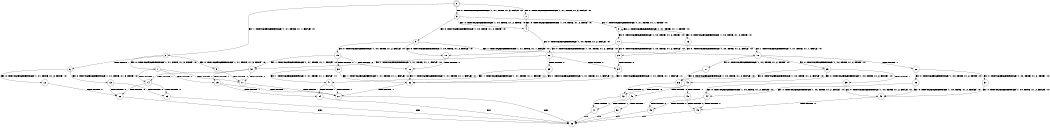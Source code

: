 digraph BCG {
size = "7, 10.5";
center = TRUE;
node [shape = circle];
0 [peripheries = 2];
0 -> 1 [label = "EX !0 !ATOMIC_EXCH_BRANCH (1, +1, TRUE, +1, 3, FALSE) !:0:"];
0 -> 2 [label = "EX !1 !ATOMIC_EXCH_BRANCH (1, +1, TRUE, +1, 1, FALSE) !:0:"];
0 -> 3 [label = "EX !0 !ATOMIC_EXCH_BRANCH (1, +1, TRUE, +1, 3, FALSE) !:0:"];
1 -> 4 [label = "EX !0 !ATOMIC_EXCH_BRANCH (1, +0, TRUE, +1, 2, TRUE) !:0:"];
2 -> 5 [label = "EX !0 !ATOMIC_EXCH_BRANCH (1, +1, TRUE, +1, 3, TRUE) !:0:"];
2 -> 6 [label = "TERMINATE !1"];
2 -> 7 [label = "EX !0 !ATOMIC_EXCH_BRANCH (1, +1, TRUE, +1, 3, TRUE) !:0:"];
3 -> 4 [label = "EX !0 !ATOMIC_EXCH_BRANCH (1, +0, TRUE, +1, 2, TRUE) !:0:"];
3 -> 8 [label = "EX !1 !ATOMIC_EXCH_BRANCH (1, +1, TRUE, +1, 1, TRUE) !:0:"];
3 -> 9 [label = "EX !0 !ATOMIC_EXCH_BRANCH (1, +0, TRUE, +1, 2, TRUE) !:0:"];
4 -> 10 [label = "EX !0 !ATOMIC_EXCH_BRANCH (1, +0, TRUE, +1, 2, FALSE) !:0:"];
5 -> 11 [label = "TERMINATE !0"];
6 -> 12 [label = "EX !0 !ATOMIC_EXCH_BRANCH (1, +1, TRUE, +1, 3, TRUE) !:0:"];
6 -> 13 [label = "EX !0 !ATOMIC_EXCH_BRANCH (1, +1, TRUE, +1, 3, TRUE) !:0:"];
7 -> 11 [label = "TERMINATE !0"];
7 -> 14 [label = "TERMINATE !1"];
7 -> 15 [label = "TERMINATE !0"];
8 -> 16 [label = "EX !0 !ATOMIC_EXCH_BRANCH (1, +0, TRUE, +1, 2, TRUE) !:0:"];
8 -> 8 [label = "EX !1 !ATOMIC_EXCH_BRANCH (1, +1, TRUE, +1, 1, TRUE) !:0:"];
8 -> 17 [label = "EX !0 !ATOMIC_EXCH_BRANCH (1, +0, TRUE, +1, 2, TRUE) !:0:"];
9 -> 10 [label = "EX !0 !ATOMIC_EXCH_BRANCH (1, +0, TRUE, +1, 2, FALSE) !:0:"];
9 -> 18 [label = "EX !1 !ATOMIC_EXCH_BRANCH (1, +1, TRUE, +1, 1, FALSE) !:0:"];
9 -> 19 [label = "EX !0 !ATOMIC_EXCH_BRANCH (1, +0, TRUE, +1, 2, FALSE) !:0:"];
10 -> 20 [label = "TERMINATE !0"];
11 -> 21 [label = "TERMINATE !1"];
12 -> 22 [label = "TERMINATE !0"];
13 -> 22 [label = "TERMINATE !0"];
13 -> 23 [label = "TERMINATE !0"];
14 -> 22 [label = "TERMINATE !0"];
14 -> 23 [label = "TERMINATE !0"];
15 -> 21 [label = "TERMINATE !1"];
15 -> 24 [label = "TERMINATE !1"];
16 -> 25 [label = "EX !0 !ATOMIC_EXCH_BRANCH (1, +0, TRUE, +1, 2, FALSE) !:0:"];
17 -> 25 [label = "EX !0 !ATOMIC_EXCH_BRANCH (1, +0, TRUE, +1, 2, FALSE) !:0:"];
17 -> 18 [label = "EX !1 !ATOMIC_EXCH_BRANCH (1, +1, TRUE, +1, 1, FALSE) !:0:"];
17 -> 26 [label = "EX !0 !ATOMIC_EXCH_BRANCH (1, +0, TRUE, +1, 2, FALSE) !:0:"];
18 -> 27 [label = "EX !0 !ATOMIC_EXCH_BRANCH (1, +0, TRUE, +1, 2, TRUE) !:0:"];
18 -> 28 [label = "TERMINATE !1"];
18 -> 29 [label = "EX !0 !ATOMIC_EXCH_BRANCH (1, +0, TRUE, +1, 2, TRUE) !:0:"];
19 -> 20 [label = "TERMINATE !0"];
19 -> 30 [label = "TERMINATE !0"];
19 -> 31 [label = "EX !1 !ATOMIC_EXCH_BRANCH (1, +1, TRUE, +1, 1, FALSE) !:0:"];
20 -> 32 [label = "EX !1 !ATOMIC_EXCH_BRANCH (1, +1, TRUE, +1, 1, FALSE) !:1:"];
21 -> 33 [label = "exit"];
22 -> 33 [label = "exit"];
23 -> 33 [label = "exit"];
24 -> 33 [label = "exit"];
25 -> 34 [label = "TERMINATE !0"];
26 -> 34 [label = "TERMINATE !0"];
26 -> 35 [label = "TERMINATE !0"];
26 -> 31 [label = "EX !1 !ATOMIC_EXCH_BRANCH (1, +1, TRUE, +1, 1, FALSE) !:0:"];
27 -> 36 [label = "EX !0 !ATOMIC_EXCH_BRANCH (1, +0, TRUE, +1, 2, FALSE) !:0:"];
28 -> 37 [label = "EX !0 !ATOMIC_EXCH_BRANCH (1, +0, TRUE, +1, 2, TRUE) !:0:"];
28 -> 38 [label = "EX !0 !ATOMIC_EXCH_BRANCH (1, +0, TRUE, +1, 2, TRUE) !:0:"];
29 -> 36 [label = "EX !0 !ATOMIC_EXCH_BRANCH (1, +0, TRUE, +1, 2, FALSE) !:0:"];
29 -> 39 [label = "TERMINATE !1"];
29 -> 40 [label = "EX !0 !ATOMIC_EXCH_BRANCH (1, +0, TRUE, +1, 2, FALSE) !:0:"];
30 -> 32 [label = "EX !1 !ATOMIC_EXCH_BRANCH (1, +1, TRUE, +1, 1, FALSE) !:1:"];
30 -> 41 [label = "EX !1 !ATOMIC_EXCH_BRANCH (1, +1, TRUE, +1, 1, FALSE) !:1:"];
31 -> 11 [label = "TERMINATE !0"];
31 -> 14 [label = "TERMINATE !1"];
31 -> 15 [label = "TERMINATE !0"];
32 -> 21 [label = "TERMINATE !1"];
34 -> 32 [label = "EX !1 !ATOMIC_EXCH_BRANCH (1, +1, TRUE, +1, 1, FALSE) !:1:"];
35 -> 32 [label = "EX !1 !ATOMIC_EXCH_BRANCH (1, +1, TRUE, +1, 1, FALSE) !:1:"];
35 -> 41 [label = "EX !1 !ATOMIC_EXCH_BRANCH (1, +1, TRUE, +1, 1, FALSE) !:1:"];
36 -> 42 [label = "TERMINATE !0"];
37 -> 43 [label = "EX !0 !ATOMIC_EXCH_BRANCH (1, +0, TRUE, +1, 2, FALSE) !:0:"];
38 -> 43 [label = "EX !0 !ATOMIC_EXCH_BRANCH (1, +0, TRUE, +1, 2, FALSE) !:0:"];
38 -> 44 [label = "EX !0 !ATOMIC_EXCH_BRANCH (1, +0, TRUE, +1, 2, FALSE) !:0:"];
39 -> 43 [label = "EX !0 !ATOMIC_EXCH_BRANCH (1, +0, TRUE, +1, 2, FALSE) !:0:"];
39 -> 44 [label = "EX !0 !ATOMIC_EXCH_BRANCH (1, +0, TRUE, +1, 2, FALSE) !:0:"];
40 -> 42 [label = "TERMINATE !0"];
40 -> 45 [label = "TERMINATE !1"];
40 -> 46 [label = "TERMINATE !0"];
41 -> 21 [label = "TERMINATE !1"];
41 -> 24 [label = "TERMINATE !1"];
42 -> 47 [label = "TERMINATE !1"];
43 -> 48 [label = "TERMINATE !0"];
44 -> 48 [label = "TERMINATE !0"];
44 -> 49 [label = "TERMINATE !0"];
45 -> 48 [label = "TERMINATE !0"];
45 -> 49 [label = "TERMINATE !0"];
46 -> 47 [label = "TERMINATE !1"];
46 -> 50 [label = "TERMINATE !1"];
47 -> 33 [label = "exit"];
48 -> 33 [label = "exit"];
49 -> 33 [label = "exit"];
50 -> 33 [label = "exit"];
}
